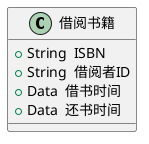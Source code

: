 @startuml
class 借阅书籍{
    +String  ISBN
    +String  借阅者ID
    +Data  借书时间
    +Data  还书时间
}
@enduml